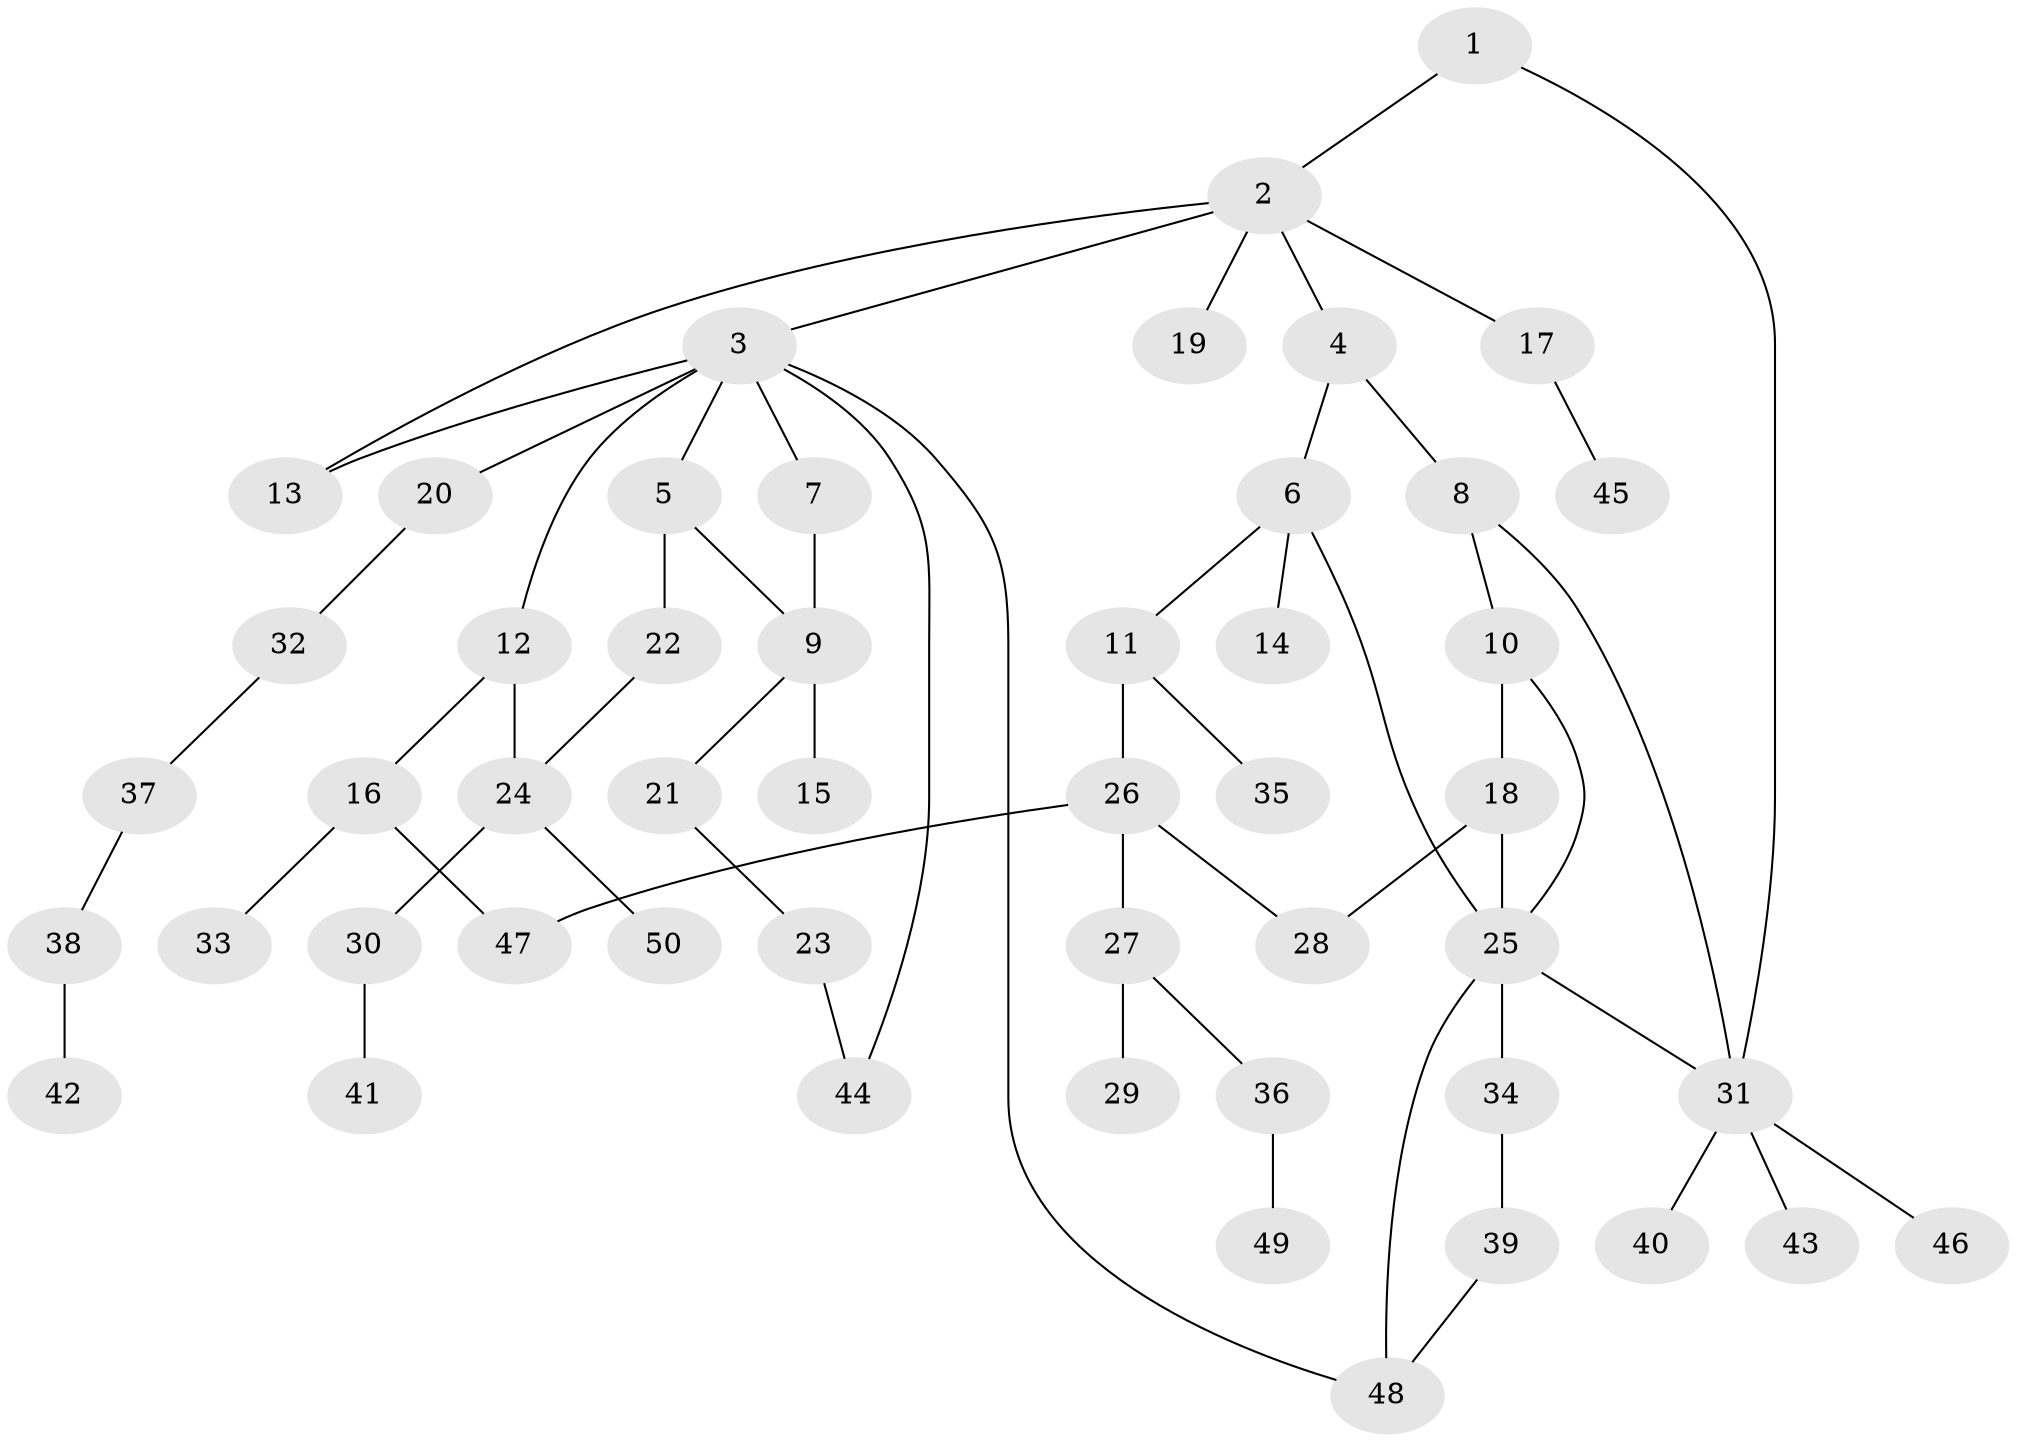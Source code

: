 // coarse degree distribution, {5: 0.02857142857142857, 7: 0.05714285714285714, 3: 0.11428571428571428, 2: 0.4, 9: 0.02857142857142857, 1: 0.34285714285714286, 4: 0.02857142857142857}
// Generated by graph-tools (version 1.1) at 2025/16/03/04/25 18:16:55]
// undirected, 50 vertices, 61 edges
graph export_dot {
graph [start="1"]
  node [color=gray90,style=filled];
  1;
  2;
  3;
  4;
  5;
  6;
  7;
  8;
  9;
  10;
  11;
  12;
  13;
  14;
  15;
  16;
  17;
  18;
  19;
  20;
  21;
  22;
  23;
  24;
  25;
  26;
  27;
  28;
  29;
  30;
  31;
  32;
  33;
  34;
  35;
  36;
  37;
  38;
  39;
  40;
  41;
  42;
  43;
  44;
  45;
  46;
  47;
  48;
  49;
  50;
  1 -- 2;
  1 -- 31;
  2 -- 3;
  2 -- 4;
  2 -- 17;
  2 -- 19;
  2 -- 13;
  3 -- 5;
  3 -- 7;
  3 -- 12;
  3 -- 13;
  3 -- 20;
  3 -- 48;
  3 -- 44;
  4 -- 6;
  4 -- 8;
  5 -- 9;
  5 -- 22;
  6 -- 11;
  6 -- 14;
  6 -- 25;
  7 -- 9;
  8 -- 10;
  8 -- 31;
  9 -- 15;
  9 -- 21;
  10 -- 18;
  10 -- 25;
  11 -- 26;
  11 -- 35;
  12 -- 16;
  12 -- 24;
  16 -- 33;
  16 -- 47;
  17 -- 45;
  18 -- 25;
  18 -- 28;
  20 -- 32;
  21 -- 23;
  22 -- 24;
  23 -- 44;
  24 -- 30;
  24 -- 50;
  25 -- 31;
  25 -- 34;
  25 -- 48;
  26 -- 27;
  26 -- 28;
  26 -- 47;
  27 -- 29;
  27 -- 36;
  30 -- 41;
  31 -- 40;
  31 -- 43;
  31 -- 46;
  32 -- 37;
  34 -- 39;
  36 -- 49;
  37 -- 38;
  38 -- 42;
  39 -- 48;
}
